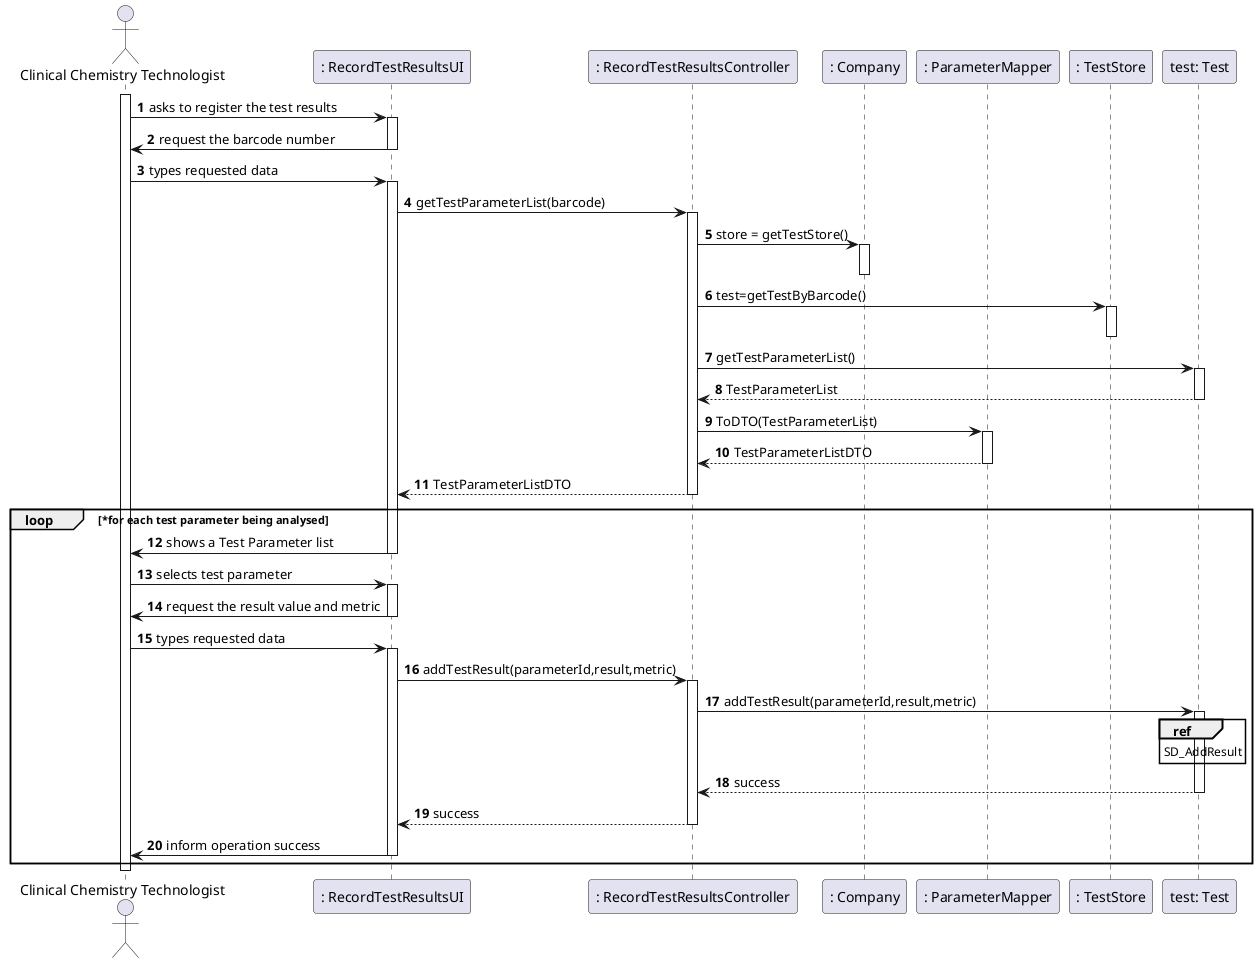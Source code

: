 @startuml
autonumber
'hide footbox
actor "Clinical Chemistry Technologist" as CCT

participant ": RecordTestResultsUI" as UI
participant ": RecordTestResultsController" as CTRL
participant ": Company" as Comp
participant ": ParameterMapper" as PMapper
participant ": TestStore" as TStore
participant "test: Test" as Test

activate CCT
CCT -> UI : asks to register the test results
activate UI
UI -> CCT : request the barcode number
deactivate UI
CCT -> UI : types requested data
activate UI
UI -> CTRL : getTestParameterList(barcode)
activate CTRL
CTRL -> Comp : store = getTestStore()
activate Comp
deactivate Comp
CTRL -> TStore : test=getTestByBarcode()
activate TStore
deactivate TStore
CTRL -> Test : getTestParameterList()
activate Test
Test --> CTRL : TestParameterList
deactivate Test
CTRL -> PMapper : ToDTO(TestParameterList)
activate PMapper
PMapper --> CTRL : TestParameterListDTO
deactivate PMapper


CTRL --> UI : TestParameterListDTO
deactivate CTRL
loop *for each test parameter being analysed
UI -> CCT : shows a Test Parameter list
deactivate UI
CCT -> UI : selects test parameter
activate UI
UI -> CCT : request the result value and metric
deactivate UI
CCT -> UI : types requested data
activate UI
UI -> CTRL : addTestResult(parameterId,result,metric)
activate CTRL
CTRL -> Test : addTestResult(parameterId,result,metric)
activate Test
ref over Test
SD_AddResult
end ref
Test --> CTRL : success
deactivate Test

CTRL --> UI : success
deactivate CTRL
UI -> CCT :  inform operation success
deactivate UI
end





deactivate CCT
@enduml